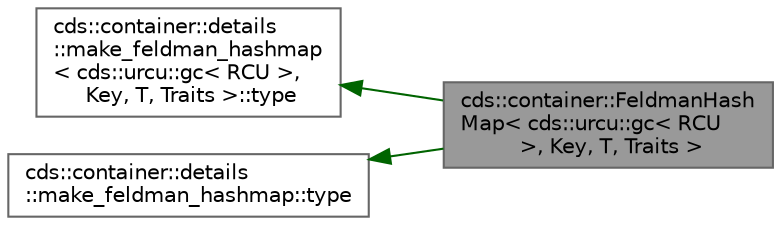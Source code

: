 digraph "cds::container::FeldmanHashMap&lt; cds::urcu::gc&lt; RCU &gt;, Key, T, Traits &gt;"
{
 // LATEX_PDF_SIZE
  bgcolor="transparent";
  edge [fontname=Helvetica,fontsize=10,labelfontname=Helvetica,labelfontsize=10];
  node [fontname=Helvetica,fontsize=10,shape=box,height=0.2,width=0.4];
  rankdir="LR";
  Node1 [id="Node000001",label="cds::container::FeldmanHash\lMap\< cds::urcu::gc\< RCU\l \>, Key, T, Traits \>",height=0.2,width=0.4,color="gray40", fillcolor="grey60", style="filled", fontcolor="black",tooltip="Hash map based on multi-level array"];
  Node2 -> Node1 [id="edge1_Node000001_Node000002",dir="back",color="darkgreen",style="solid",tooltip=" "];
  Node2 [id="Node000002",label="cds::container::details\l::make_feldman_hashmap\l\< cds::urcu::gc\< RCU \>,\l Key, T, Traits \>::type",height=0.2,width=0.4,color="gray40", fillcolor="white", style="filled",tooltip=" "];
  Node3 -> Node1 [id="edge2_Node000001_Node000003",dir="back",color="darkgreen",style="solid",tooltip=" "];
  Node3 [id="Node000003",label="cds::container::details\l::make_feldman_hashmap::type",height=0.2,width=0.4,color="gray40", fillcolor="white", style="filled",tooltip=" "];
}

